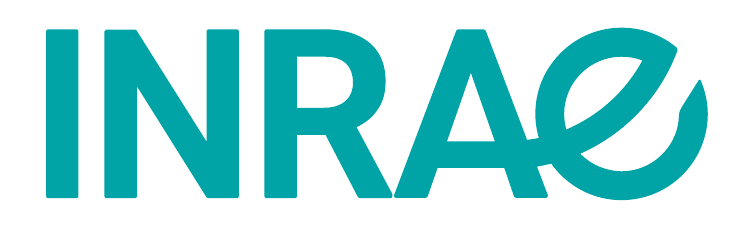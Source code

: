 \definecolor{c00a3a6}{RGB}{0,163,166}


\def \globalscale {1.0}
\begin{tikzpicture}[y=3cm, x=3cm, yscale=\globalscale,xscale=\globalscale, every node/.append style={scale=\globalscale}, inner sep=0pt, outer sep=0pt]
  \path[fill=c00a3a6] (0.13, 0.726) -- (0.009, 0.726).. controls (0.004, 0.726) and (0.001, 0.722) .. (0.001, 0.717) -- (0.001, 0.02).. controls (0.001, 0.015) and (0.004, 0.011) .. (0.009, 0.011) -- (0.13, 0.011).. controls (0.134, 0.011) and (0.138, 0.015) .. (0.138, 0.02) -- (0.138, 0.717).. controls (0.138, 0.722) and (0.134, 0.726) .. (0.13, 0.726) -- cycle;



  \path[fill=c00a3a6] (0.808, 0.726) -- (0.688, 0.726).. controls (0.684, 0.726) and (0.68, 0.722) .. (0.68, 0.717) -- (0.68, 0.251) -- (0.384, 0.721).. controls (0.383, 0.724) and (0.38, 0.725) .. (0.377, 0.725) -- (0.256, 0.725).. controls (0.252, 0.725) and (0.248, 0.721) .. (0.248, 0.717) -- (0.248, 0.02).. controls (0.248, 0.015) and (0.252, 0.011) .. (0.256, 0.011) -- (0.377, 0.011).. controls (0.382, 0.011) and (0.386, 0.015) .. (0.386, 0.02) -- (0.386, 0.484) -- (0.68, 0.015).. controls (0.682, 0.013) and (0.684, 0.011) .. (0.687, 0.011) -- (0.808, 0.011).. controls (0.813, 0.011) and (0.817, 0.015) .. (0.817, 0.02) -- (0.817, 0.717).. controls (0.817, 0.722) and (0.813, 0.726) .. (0.808, 0.726);



  \path[fill=c00a3a6] (1.315, 0.312).. controls (1.352, 0.329) and (1.382, 0.353) .. (1.403, 0.384).. controls (1.427, 0.417) and (1.438, 0.458) .. (1.438, 0.506).. controls (1.438, 0.577) and (1.415, 0.632) .. (1.37, 0.669).. controls (1.325, 0.707) and (1.26, 0.726) .. (1.179, 0.726) -- (0.934, 0.726).. controls (0.929, 0.726) and (0.925, 0.722) .. (0.925, 0.717) -- (0.925, 0.02).. controls (0.925, 0.015) and (0.929, 0.011) .. (0.934, 0.011) -- (1.055, 0.011).. controls (1.059, 0.011) and (1.063, 0.015) .. (1.063, 0.02) -- (1.063, 0.279) -- (1.184, 0.279) -- (1.321, 0.016).. controls (1.323, 0.013) and (1.326, 0.011) .. (1.329, 0.011) -- (1.458, 0.011).. controls (1.463, 0.011) and (1.467, 0.015) .. (1.467, 0.02) -- (1.467, 0.026).. controls (1.467, 0.028) and (1.467, 0.029) .. (1.466, 0.03) -- (1.315, 0.312) -- (1.315, 0.312) -- cycle(1.269, 0.423).. controls (1.248, 0.404) and (1.217, 0.394) .. (1.179, 0.394) -- (1.063, 0.394) -- (1.063, 0.61) -- (1.182, 0.61).. controls (1.222, 0.61) and (1.252, 0.6) .. (1.271, 0.581).. controls (1.29, 0.563) and (1.3, 0.535) .. (1.3, 0.501).. controls (1.3, 0.468) and (1.29, 0.442) .. (1.269, 0.423);



  \path[fill=c00a3a6] (1.9, 0.254) -- (1.901, 0.252) -- (1.698, 0.252) -- (1.714, 0.298) -- (1.799, 0.542) -- (1.9, 0.254) -- cycle(2.437, 0.61).. controls (2.467, 0.61) and (2.497, 0.605) .. (2.525, 0.594).. controls (2.454, 0.463) and (2.34, 0.36) .. (2.203, 0.302).. controls (2.197, 0.324) and (2.194, 0.345) .. (2.194, 0.368).. controls (2.194, 0.501) and (2.303, 0.61) .. (2.437, 0.61) -- (2.437, 0.61) -- cycle(2.802, 0.368).. controls (2.802, 0.417) and (2.791, 0.465) .. (2.772, 0.51).. controls (2.769, 0.515) and (2.765, 0.512) .. (2.764, 0.511) -- (2.692, 0.397).. controls (2.685, 0.386) and (2.68, 0.378) .. (2.679, 0.349).. controls (2.679, 0.347) and (2.679, 0.346) .. (2.679, 0.344).. controls (2.667, 0.222) and (2.563, 0.125) .. (2.437, 0.125).. controls (2.413, 0.125) and (2.39, 0.129) .. (2.368, 0.136).. controls (2.329, 0.147) and (2.294, 0.168) .. (2.265, 0.197).. controls (2.264, 0.198) and (2.263, 0.199) .. (2.263, 0.2).. controls (2.417, 0.268) and (2.547, 0.387) .. (2.628, 0.536).. controls (2.646, 0.568) and (2.661, 0.603) .. (2.674, 0.637).. controls (2.676, 0.641) and (2.675, 0.645) .. (2.672, 0.647).. controls (2.645, 0.67) and (2.615, 0.689) .. (2.582, 0.703).. controls (2.536, 0.723) and (2.488, 0.733) .. (2.437, 0.733) -- (2.437, 0.733).. controls (2.437, 0.733) and (2.437, 0.733) .. (2.437, 0.733).. controls (2.312, 0.733) and (2.202, 0.67) .. (2.136, 0.574).. controls (2.095, 0.515) and (2.072, 0.444) .. (2.072, 0.368).. controls (2.072, 0.334) and (2.077, 0.299) .. (2.087, 0.266).. controls (2.07, 0.263) and (2.053, 0.26) .. (2.037, 0.258) -- (1.862, 0.72).. controls (1.861, 0.724) and (1.857, 0.726) .. (1.854, 0.726) -- (1.745, 0.726).. controls (1.742, 0.726) and (1.738, 0.724) .. (1.737, 0.72) -- (1.474, 0.024).. controls (1.473, 0.021) and (1.474, 0.018) .. (1.475, 0.016).. controls (1.477, 0.013) and (1.48, 0.012) .. (1.482, 0.012) -- (1.608, 0.012).. controls (1.612, 0.012) and (1.615, 0.014) .. (1.616, 0.018) -- (1.658, 0.139) -- (1.94, 0.139) -- (1.942, 0.135) -- (1.982, 0.018).. controls (1.984, 0.014) and (1.987, 0.012) .. (1.991, 0.012) -- (2.117, 0.012).. controls (2.12, 0.012) and (2.123, 0.013) .. (2.124, 0.016).. controls (2.126, 0.018) and (2.126, 0.021) .. (2.125, 0.024) -- (2.079, 0.145).. controls (2.099, 0.148) and (2.118, 0.153) .. (2.138, 0.157).. controls (2.138, 0.158) and (2.139, 0.158) .. (2.139, 0.158).. controls (2.14, 0.157) and (2.14, 0.156) .. (2.141, 0.155).. controls (2.165, 0.122) and (2.194, 0.093) .. (2.227, 0.07).. controls (2.289, 0.026) and (2.361, 0.003) .. (2.437, 0.003).. controls (2.437, 0.003) and (2.437, 0.003) .. (2.437, 0.003).. controls (2.638, 0.003) and (2.802, 0.166) .. (2.802, 0.368);




\end{tikzpicture}

